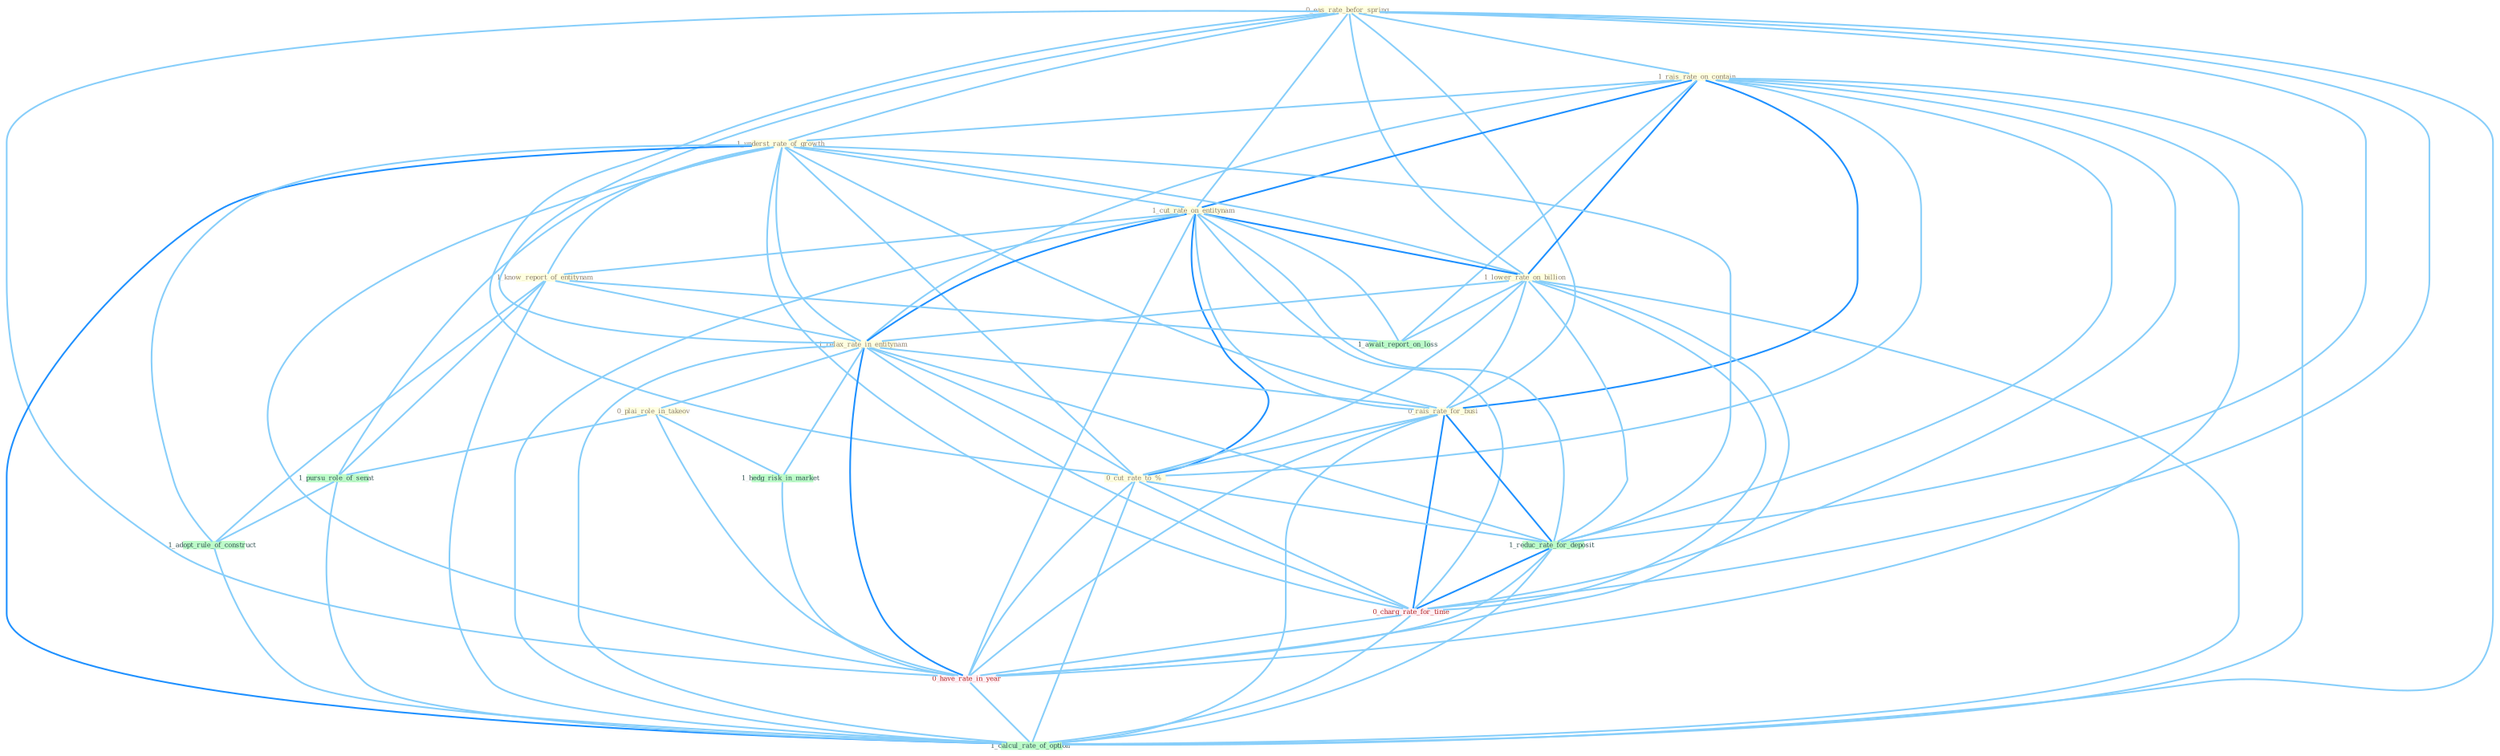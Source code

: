 Graph G{ 
    node
    [shape=polygon,style=filled,width=.5,height=.06,color="#BDFCC9",fixedsize=true,fontsize=4,
    fontcolor="#2f4f4f"];
    {node
    [color="#ffffe0", fontcolor="#8b7d6b"] "0_eas_rate_befor_spring " "1_rais_rate_on_contain " "1_underst_rate_of_growth " "1_cut_rate_on_entitynam " "1_lower_rate_on_billion " "1_know_report_of_entitynam " "1_relax_rate_in_entitynam " "0_plai_role_in_takeov " "0_rais_rate_for_busi " "0_cut_rate_to_% "}
{node [color="#fff0f5", fontcolor="#b22222"] "0_charg_rate_for_time " "0_have_rate_in_year "}
edge [color="#B0E2FF"];

	"0_eas_rate_befor_spring " -- "1_rais_rate_on_contain " [w="1", color="#87cefa" ];
	"0_eas_rate_befor_spring " -- "1_underst_rate_of_growth " [w="1", color="#87cefa" ];
	"0_eas_rate_befor_spring " -- "1_cut_rate_on_entitynam " [w="1", color="#87cefa" ];
	"0_eas_rate_befor_spring " -- "1_lower_rate_on_billion " [w="1", color="#87cefa" ];
	"0_eas_rate_befor_spring " -- "1_relax_rate_in_entitynam " [w="1", color="#87cefa" ];
	"0_eas_rate_befor_spring " -- "0_rais_rate_for_busi " [w="1", color="#87cefa" ];
	"0_eas_rate_befor_spring " -- "0_cut_rate_to_% " [w="1", color="#87cefa" ];
	"0_eas_rate_befor_spring " -- "1_reduc_rate_for_deposit " [w="1", color="#87cefa" ];
	"0_eas_rate_befor_spring " -- "0_charg_rate_for_time " [w="1", color="#87cefa" ];
	"0_eas_rate_befor_spring " -- "0_have_rate_in_year " [w="1", color="#87cefa" ];
	"0_eas_rate_befor_spring " -- "1_calcul_rate_of_option " [w="1", color="#87cefa" ];
	"1_rais_rate_on_contain " -- "1_underst_rate_of_growth " [w="1", color="#87cefa" ];
	"1_rais_rate_on_contain " -- "1_cut_rate_on_entitynam " [w="2", color="#1e90ff" , len=0.8];
	"1_rais_rate_on_contain " -- "1_lower_rate_on_billion " [w="2", color="#1e90ff" , len=0.8];
	"1_rais_rate_on_contain " -- "1_relax_rate_in_entitynam " [w="1", color="#87cefa" ];
	"1_rais_rate_on_contain " -- "0_rais_rate_for_busi " [w="2", color="#1e90ff" , len=0.8];
	"1_rais_rate_on_contain " -- "0_cut_rate_to_% " [w="1", color="#87cefa" ];
	"1_rais_rate_on_contain " -- "1_await_report_on_loss " [w="1", color="#87cefa" ];
	"1_rais_rate_on_contain " -- "1_reduc_rate_for_deposit " [w="1", color="#87cefa" ];
	"1_rais_rate_on_contain " -- "0_charg_rate_for_time " [w="1", color="#87cefa" ];
	"1_rais_rate_on_contain " -- "0_have_rate_in_year " [w="1", color="#87cefa" ];
	"1_rais_rate_on_contain " -- "1_calcul_rate_of_option " [w="1", color="#87cefa" ];
	"1_underst_rate_of_growth " -- "1_cut_rate_on_entitynam " [w="1", color="#87cefa" ];
	"1_underst_rate_of_growth " -- "1_lower_rate_on_billion " [w="1", color="#87cefa" ];
	"1_underst_rate_of_growth " -- "1_know_report_of_entitynam " [w="1", color="#87cefa" ];
	"1_underst_rate_of_growth " -- "1_relax_rate_in_entitynam " [w="1", color="#87cefa" ];
	"1_underst_rate_of_growth " -- "0_rais_rate_for_busi " [w="1", color="#87cefa" ];
	"1_underst_rate_of_growth " -- "0_cut_rate_to_% " [w="1", color="#87cefa" ];
	"1_underst_rate_of_growth " -- "1_pursu_role_of_senat " [w="1", color="#87cefa" ];
	"1_underst_rate_of_growth " -- "1_reduc_rate_for_deposit " [w="1", color="#87cefa" ];
	"1_underst_rate_of_growth " -- "0_charg_rate_for_time " [w="1", color="#87cefa" ];
	"1_underst_rate_of_growth " -- "1_adopt_rule_of_construct " [w="1", color="#87cefa" ];
	"1_underst_rate_of_growth " -- "0_have_rate_in_year " [w="1", color="#87cefa" ];
	"1_underst_rate_of_growth " -- "1_calcul_rate_of_option " [w="2", color="#1e90ff" , len=0.8];
	"1_cut_rate_on_entitynam " -- "1_lower_rate_on_billion " [w="2", color="#1e90ff" , len=0.8];
	"1_cut_rate_on_entitynam " -- "1_know_report_of_entitynam " [w="1", color="#87cefa" ];
	"1_cut_rate_on_entitynam " -- "1_relax_rate_in_entitynam " [w="2", color="#1e90ff" , len=0.8];
	"1_cut_rate_on_entitynam " -- "0_rais_rate_for_busi " [w="1", color="#87cefa" ];
	"1_cut_rate_on_entitynam " -- "0_cut_rate_to_% " [w="2", color="#1e90ff" , len=0.8];
	"1_cut_rate_on_entitynam " -- "1_await_report_on_loss " [w="1", color="#87cefa" ];
	"1_cut_rate_on_entitynam " -- "1_reduc_rate_for_deposit " [w="1", color="#87cefa" ];
	"1_cut_rate_on_entitynam " -- "0_charg_rate_for_time " [w="1", color="#87cefa" ];
	"1_cut_rate_on_entitynam " -- "0_have_rate_in_year " [w="1", color="#87cefa" ];
	"1_cut_rate_on_entitynam " -- "1_calcul_rate_of_option " [w="1", color="#87cefa" ];
	"1_lower_rate_on_billion " -- "1_relax_rate_in_entitynam " [w="1", color="#87cefa" ];
	"1_lower_rate_on_billion " -- "0_rais_rate_for_busi " [w="1", color="#87cefa" ];
	"1_lower_rate_on_billion " -- "0_cut_rate_to_% " [w="1", color="#87cefa" ];
	"1_lower_rate_on_billion " -- "1_await_report_on_loss " [w="1", color="#87cefa" ];
	"1_lower_rate_on_billion " -- "1_reduc_rate_for_deposit " [w="1", color="#87cefa" ];
	"1_lower_rate_on_billion " -- "0_charg_rate_for_time " [w="1", color="#87cefa" ];
	"1_lower_rate_on_billion " -- "0_have_rate_in_year " [w="1", color="#87cefa" ];
	"1_lower_rate_on_billion " -- "1_calcul_rate_of_option " [w="1", color="#87cefa" ];
	"1_know_report_of_entitynam " -- "1_relax_rate_in_entitynam " [w="1", color="#87cefa" ];
	"1_know_report_of_entitynam " -- "1_pursu_role_of_senat " [w="1", color="#87cefa" ];
	"1_know_report_of_entitynam " -- "1_await_report_on_loss " [w="1", color="#87cefa" ];
	"1_know_report_of_entitynam " -- "1_adopt_rule_of_construct " [w="1", color="#87cefa" ];
	"1_know_report_of_entitynam " -- "1_calcul_rate_of_option " [w="1", color="#87cefa" ];
	"1_relax_rate_in_entitynam " -- "0_plai_role_in_takeov " [w="1", color="#87cefa" ];
	"1_relax_rate_in_entitynam " -- "0_rais_rate_for_busi " [w="1", color="#87cefa" ];
	"1_relax_rate_in_entitynam " -- "0_cut_rate_to_% " [w="1", color="#87cefa" ];
	"1_relax_rate_in_entitynam " -- "1_reduc_rate_for_deposit " [w="1", color="#87cefa" ];
	"1_relax_rate_in_entitynam " -- "0_charg_rate_for_time " [w="1", color="#87cefa" ];
	"1_relax_rate_in_entitynam " -- "1_hedg_risk_in_market " [w="1", color="#87cefa" ];
	"1_relax_rate_in_entitynam " -- "0_have_rate_in_year " [w="2", color="#1e90ff" , len=0.8];
	"1_relax_rate_in_entitynam " -- "1_calcul_rate_of_option " [w="1", color="#87cefa" ];
	"0_plai_role_in_takeov " -- "1_pursu_role_of_senat " [w="1", color="#87cefa" ];
	"0_plai_role_in_takeov " -- "1_hedg_risk_in_market " [w="1", color="#87cefa" ];
	"0_plai_role_in_takeov " -- "0_have_rate_in_year " [w="1", color="#87cefa" ];
	"0_rais_rate_for_busi " -- "0_cut_rate_to_% " [w="1", color="#87cefa" ];
	"0_rais_rate_for_busi " -- "1_reduc_rate_for_deposit " [w="2", color="#1e90ff" , len=0.8];
	"0_rais_rate_for_busi " -- "0_charg_rate_for_time " [w="2", color="#1e90ff" , len=0.8];
	"0_rais_rate_for_busi " -- "0_have_rate_in_year " [w="1", color="#87cefa" ];
	"0_rais_rate_for_busi " -- "1_calcul_rate_of_option " [w="1", color="#87cefa" ];
	"0_cut_rate_to_% " -- "1_reduc_rate_for_deposit " [w="1", color="#87cefa" ];
	"0_cut_rate_to_% " -- "0_charg_rate_for_time " [w="1", color="#87cefa" ];
	"0_cut_rate_to_% " -- "0_have_rate_in_year " [w="1", color="#87cefa" ];
	"0_cut_rate_to_% " -- "1_calcul_rate_of_option " [w="1", color="#87cefa" ];
	"1_pursu_role_of_senat " -- "1_adopt_rule_of_construct " [w="1", color="#87cefa" ];
	"1_pursu_role_of_senat " -- "1_calcul_rate_of_option " [w="1", color="#87cefa" ];
	"1_reduc_rate_for_deposit " -- "0_charg_rate_for_time " [w="2", color="#1e90ff" , len=0.8];
	"1_reduc_rate_for_deposit " -- "0_have_rate_in_year " [w="1", color="#87cefa" ];
	"1_reduc_rate_for_deposit " -- "1_calcul_rate_of_option " [w="1", color="#87cefa" ];
	"0_charg_rate_for_time " -- "0_have_rate_in_year " [w="1", color="#87cefa" ];
	"0_charg_rate_for_time " -- "1_calcul_rate_of_option " [w="1", color="#87cefa" ];
	"1_adopt_rule_of_construct " -- "1_calcul_rate_of_option " [w="1", color="#87cefa" ];
	"1_hedg_risk_in_market " -- "0_have_rate_in_year " [w="1", color="#87cefa" ];
	"0_have_rate_in_year " -- "1_calcul_rate_of_option " [w="1", color="#87cefa" ];
}